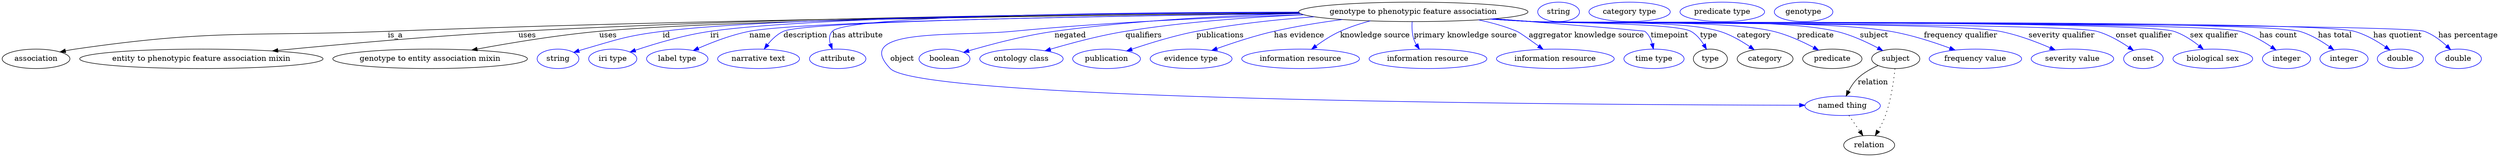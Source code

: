 digraph {
	graph [bb="0,0,4601.4,283"];
	node [label="\N"];
	"genotype to phenotypic feature association"	[height=0.5,
		label="genotype to phenotypic feature association",
		pos="2601.4,265",
		width=5.8675];
	association	[height=0.5,
		pos="62.394,178",
		width=1.7332];
	"genotype to phenotypic feature association" -> association	[label=is_a,
		lp="725.39,221.5",
		pos="e,106.71,190.75 2391.6,262.76 2042.7,260.1 1321.4,252.08 711.39,229 454.71,219.29 388.58,232.99 134.39,196 128.61,195.16 122.61,\
194.08 116.66,192.87"];
	"entity to phenotypic feature association mixin"	[height=0.5,
		pos="367.39,178",
		width=6.2286];
	"genotype to phenotypic feature association" -> "entity to phenotypic feature association mixin"	[label=uses,
		lp="968.89,221.5",
		pos="e,498.5,192.62 2390.4,263.84 2076.6,262.62 1468.5,256.51 952.39,229 800.57,220.91 627.08,205.27 508.71,193.63"];
	"genotype to entity association mixin"	[height=0.5,
		pos="789.39,178",
		width=4.9829];
	"genotype to phenotypic feature association" -> "genotype to entity association mixin"	[label=uses,
		lp="1117.9,221.5",
		pos="e,866.28,194.3 2391.7,262.62 2039.9,259.71 1345.2,251.28 1101.4,229 1024.9,222.01 938.82,207.72 876.47,196.2"];
	id	[color=blue,
		height=0.5,
		label=string,
		pos="1025.4,178",
		width=1.0652];
	"genotype to phenotypic feature association" -> id	[color=blue,
		label=id,
		lp="1225.4,221.5",
		pos="e,1054.4,189.89 2390.5,263.78 2060.8,262.57 1438.5,256.55 1218.4,229 1152.8,220.79 1136.9,214.4 1073.4,196 1070.3,195.1 1067.1,194.11 \
1063.9,193.08",
		style=solid];
	iri	[color=blue,
		height=0.5,
		label="iri type",
		pos="1126.4,178",
		width=1.2277];
	"genotype to phenotypic feature association" -> iri	[color=blue,
		label=iri,
		lp="1313.4,221.5",
		pos="e,1158.2,190.61 2390.3,264.16 2078.1,263.4 1508.2,257.91 1305.4,229 1257.2,222.13 1203.7,206 1167.8,193.91",
		style=solid];
	name	[color=blue,
		height=0.5,
		label="label type",
		pos="1245.4,178",
		width=1.5707];
	"genotype to phenotypic feature association" -> name	[color=blue,
		label=name,
		lp="1397.4,221.5",
		pos="e,1275,193.47 2393.4,261.82 2070.1,257.86 1473.8,248.08 1377.4,229 1345,222.59 1310.1,209.07 1284.4,197.7",
		style=solid];
	description	[color=blue,
		height=0.5,
		label="narrative text",
		pos="1395.4,178",
		width=2.0943];
	"genotype to phenotypic feature association" -> description	[color=blue,
		label=description,
		lp="1480.9,221.5",
		pos="e,1405.6,196.26 2393.1,261.95 2070.6,258.16 1482.7,248.62 1440.4,229 1428.9,223.68 1419.1,213.92 1411.6,204.42",
		style=solid];
	"has attribute"	[color=blue,
		height=0.5,
		label=attribute,
		pos="1540.4,178",
		width=1.4443];
	"genotype to phenotypic feature association" -> "has attribute"	[color=blue,
		label="has attribute",
		lp="1577.4,221.5",
		pos="e,1530.3,195.96 2390.2,264.54 2086.6,264.25 1559.8,259.35 1530.4,229 1524.4,222.78 1524.4,214.02 1526.8,205.57",
		style=solid];
	object	[color=blue,
		height=0.5,
		label="named thing",
		pos="3393.4,91",
		width=1.9318];
	"genotype to phenotypic feature association" -> object	[color=blue,
		label=object,
		lp="1659.4,178",
		pos="e,3323.9,92.031 2397.8,260.07 2247.8,255.8 2039.1,247 1856.4,229 1754.8,218.99 1566.6,233.54 1637.4,160 1696.2,98.865 2978.7,92.631 \
3313.8,92.048",
		style=solid];
	negated	[color=blue,
		height=0.5,
		label=boolean,
		pos="1737.4,178",
		width=1.2999];
	"genotype to phenotypic feature association" -> negated	[color=blue,
		label=negated,
		lp="1968.4,221.5",
		pos="e,1772.2,190.21 2392.9,261.94 2262.2,258.43 2090.3,249.78 1939.4,229 1873.1,219.87 1857.1,213.23 1792.4,196 1789,195.1 1785.5,194.12 \
1782,193.12",
		style=solid];
	qualifiers	[color=blue,
		height=0.5,
		label="ontology class",
		pos="1878.4,178",
		width=2.1304];
	"genotype to phenotypic feature association" -> qualifiers	[color=blue,
		label=qualifiers,
		lp="2103.9,221.5",
		pos="e,1922.1,192.91 2399.6,259.66 2300,255.25 2178.4,246.45 2070.4,229 2022.9,221.33 1970.2,207.17 1932,195.87",
		style=solid];
	publications	[color=blue,
		height=0.5,
		label=publication,
		pos="2035.4,178",
		width=1.7332];
	"genotype to phenotypic feature association" -> publications	[color=blue,
		label=publications,
		lp="2245.4,221.5",
		pos="e,2072.4,192.55 2418.6,255.93 2350,250.83 2271.7,242.52 2201.4,229 2160.4,221.12 2115.1,207.11 2082.2,195.92",
		style=solid];
	"has evidence"	[color=blue,
		height=0.5,
		label="evidence type",
		pos="2191.4,178",
		width=2.0943];
	"genotype to phenotypic feature association" -> "has evidence"	[color=blue,
		label="has evidence",
		lp="2390.9,221.5",
		pos="e,2229.5,193.59 2470.5,250.81 2429.8,245.47 2385,238.32 2344.4,229 2308.5,220.77 2269.1,207.79 2239.3,197.11",
		style=solid];
	"knowledge source"	[color=blue,
		height=0.5,
		label="information resource",
		pos="2393.4,178",
		width=3.015];
	"genotype to phenotypic feature association" -> "knowledge source"	[color=blue,
		label="knowledge source",
		lp="2530.9,221.5",
		pos="e,2413.6,195.72 2522,248.31 2503.3,243.29 2483.8,236.92 2466.4,229 2450.7,221.85 2434.7,211.34 2421.7,201.8",
		style=solid];
	"primary knowledge source"	[color=blue,
		height=0.5,
		label="information resource",
		pos="2628.4,178",
		width=3.015];
	"genotype to phenotypic feature association" -> "primary knowledge source"	[color=blue,
		label="primary knowledge source",
		lp="2697.4,221.5",
		pos="e,2612.6,195.93 2599.2,246.89 2598.5,237.02 2598.8,224.52 2602.4,214 2603.5,210.68 2605.1,207.41 2606.9,204.28",
		style=solid];
	"aggregator knowledge source"	[color=blue,
		height=0.5,
		label="information resource",
		pos="2863.4,178",
		width=3.015];
	"genotype to phenotypic feature association" -> "aggregator knowledge source"	[color=blue,
		label="aggregator knowledge source",
		lp="2920.9,221.5",
		pos="e,2840.7,195.69 2721.6,250.15 2745.6,245.13 2770.2,238.3 2792.4,229 2797,227.08 2815.6,213.94 2832.6,201.62",
		style=solid];
	timepoint	[color=blue,
		height=0.5,
		label="time type",
		pos="3045.4,178",
		width=1.5346];
	"genotype to phenotypic feature association" -> timepoint	[color=blue,
		label=timepoint,
		lp="3074.4,221.5",
		pos="e,3044.2,196.12 2750.7,252.24 2873.2,242.5 3027,230.1 3028.4,229 3035.6,223.41 3039.7,214.64 3042.1,206",
		style=solid];
	type	[height=0.5,
		pos="3149.4,178",
		width=0.86659];
	"genotype to phenotypic feature association" -> type	[color=blue,
		label=type,
		lp="3146.4,221.5",
		pos="e,3142.2,195.55 2750.6,252.22 2774.6,250.41 2799.2,248.61 2822.4,247 2854.7,244.76 3085,244.65 3113.4,229 3123.5,223.44 3131.4,213.72 \
3137.3,204.32",
		style=solid];
	category	[height=0.5,
		pos="3250.4,178",
		width=1.4263];
	"genotype to phenotypic feature association" -> category	[color=blue,
		label=category,
		lp="3229.9,221.5",
		pos="e,3230.3,194.78 2749.4,252.11 2773.8,250.3 2798.8,248.53 2822.4,247 2898.8,242.06 3093.1,251.23 3166.4,229 3186.2,222.99 3206.2,\
211.34 3221.7,200.8",
		style=solid];
	predicate	[height=0.5,
		pos="3374.4,178",
		width=1.5165];
	"genotype to phenotypic feature association" -> predicate	[color=blue,
		label=predicate,
		lp="3343.4,221.5",
		pos="e,3349,194.11 2747.9,251.98 2772.7,250.16 2798.3,248.42 2822.4,247 2920.8,241.22 3169.6,251.97 3265.4,229 3291.7,222.7 3319.3,209.93 \
3340.2,198.88",
		style=solid];
	subject	[height=0.5,
		pos="3491.4,178",
		width=1.2277];
	"genotype to phenotypic feature association" -> subject	[color=blue,
		label=subject,
		lp="3451.4,221.5",
		pos="e,3467.5,193.22 2746.7,251.9 2771.9,250.06 2797.9,248.34 2822.4,247 2946.5,240.23 3260.4,257.26 3381.4,229 3408.6,222.64 3437.3,\
209.35 3458.6,198.07",
		style=solid];
	"frequency qualifier"	[color=blue,
		height=0.5,
		label="frequency value",
		pos="3638.4,178",
		width=2.3651];
	"genotype to phenotypic feature association" -> "frequency qualifier"	[color=blue,
		label="frequency qualifier",
		lp="3611.4,221.5",
		pos="e,3600.7,194.29 2746.1,251.84 2771.5,250 2797.7,248.29 2822.4,247 2968.7,239.38 3337,253.47 3481.4,229 3519.2,222.6 3560.4,209.2 \
3591.2,197.88",
		style=solid];
	"severity qualifier"	[color=blue,
		height=0.5,
		label="severity value",
		pos="3817.4,178",
		width=2.1123];
	"genotype to phenotypic feature association" -> "severity qualifier"	[color=blue,
		label="severity qualifier",
		lp="3797.4,221.5",
		pos="e,3785.5,194.38 2745.2,251.77 2770.9,249.92 2797.4,248.22 2822.4,247 2918,242.33 3589.4,246.98 3683.4,229 3715.7,222.83 3750.3,209.69 \
3776.3,198.43",
		style=solid];
	"onset qualifier"	[color=blue,
		height=0.5,
		label=onset,
		pos="3947.4,178",
		width=1.011];
	"genotype to phenotypic feature association" -> "onset qualifier"	[color=blue,
		label="onset qualifier",
		lp="3948.9,221.5",
		pos="e,3928.8,193.8 2744.6,251.74 2770.5,249.88 2797.2,248.19 2822.4,247 2880.1,244.28 3806.8,244.66 3862.4,229 3883.4,223.09 3904.5,\
210.68 3920.5,199.7",
		style=solid];
	"sex qualifier"	[color=blue,
		height=0.5,
		label="biological sex",
		pos="4075.4,178",
		width=2.0401];
	"genotype to phenotypic feature association" -> "sex qualifier"	[color=blue,
		label="sex qualifier",
		lp="4078.4,221.5",
		pos="e,4058.1,195.73 2744.3,251.72 2770.2,249.85 2797.1,248.16 2822.4,247 2888,243.98 3941.9,249.31 4004.4,229 4021.2,223.53 4037.5,212.58 \
4050.3,202.31",
		style=solid];
	"has count"	[color=blue,
		height=0.5,
		label=integer,
		pos="4211.4,178",
		width=1.2277];
	"genotype to phenotypic feature association" -> "has count"	[color=blue,
		label="has count",
		lp="4196.4,221.5",
		pos="e,4192.1,194.3 2744,251.71 2770,249.84 2797,248.15 2822.4,247 2894.8,243.72 4056.6,248.52 4126.4,229 4147.1,223.2 4168,211.04 4183.9,\
200.16",
		style=solid];
	"has total"	[color=blue,
		height=0.5,
		label=integer,
		pos="4317.4,178",
		width=1.2277];
	"genotype to phenotypic feature association" -> "has total"	[color=blue,
		label="has total",
		lp="4300.9,221.5",
		pos="e,4298.6,194.55 2744,251.68 2770,249.82 2797,248.14 2822.4,247 2900.8,243.49 4159.9,250.71 4235.4,229 4255.2,223.3 4275,211.43 4290.2,\
200.68",
		style=solid];
	"has quotient"	[color=blue,
		height=0.5,
		label=double,
		pos="4421.4,178",
		width=1.1735];
	"genotype to phenotypic feature association" -> "has quotient"	[color=blue,
		label="has quotient",
		lp="4416.4,221.5",
		pos="e,4402.1,194.31 2743.7,251.69 2769.8,249.81 2796.9,248.13 2822.4,247 2906.4,243.27 4255.4,251.58 4336.4,229 4357.1,223.22 4378,211.06 \
4393.9,200.18",
		style=solid];
	"has percentage"	[color=blue,
		height=0.5,
		label=double,
		pos="4528.4,178",
		width=1.1735];
	"genotype to phenotypic feature association" -> "has percentage"	[color=blue,
		label="has percentage",
		lp="4546.4,221.5",
		pos="e,4514.1,194.99 2743.7,251.67 2769.8,249.8 2796.9,248.12 2822.4,247 2868,245 4422.4,244.26 4465.4,229 4481,223.46 4495.7,212.32 \
4506.9,201.96",
		style=solid];
	relation	[height=0.5,
		pos="3442.4,18",
		width=1.2999];
	object -> relation	[pos="e,3430.9,35.705 3405,73.174 3411,64.509 3418.4,53.768 3425,44.141",
		style=dotted];
	association_type	[color=blue,
		height=0.5,
		label=string,
		pos="2869.4,265",
		width=1.0652];
	association_category	[color=blue,
		height=0.5,
		label="category type",
		pos="3000.4,265",
		width=2.0762];
	"genotype to phenotypic feature association_predicate"	[color=blue,
		height=0.5,
		label="predicate type",
		pos="3171.4,265",
		width=2.1665];
	subject -> object	[label=relation,
		lp="3449.4,134.5",
		pos="e,3399.8,108.97 3458.9,165.59 3446.1,159.94 3432,152.13 3421.4,142 3414.4,135.31 3408.7,126.48 3404.3,118.1"];
	subject -> relation	[pos="e,3453.6,35.828 3490,159.99 3487.9,139.02 3483,102.55 3472.4,73 3468.9,63.258 3463.8,53.189 3458.8,44.423",
		style=dotted];
	"genotype to phenotypic feature association_subject"	[color=blue,
		height=0.5,
		label=genotype,
		pos="3321.4,265",
		width=1.4985];
}
